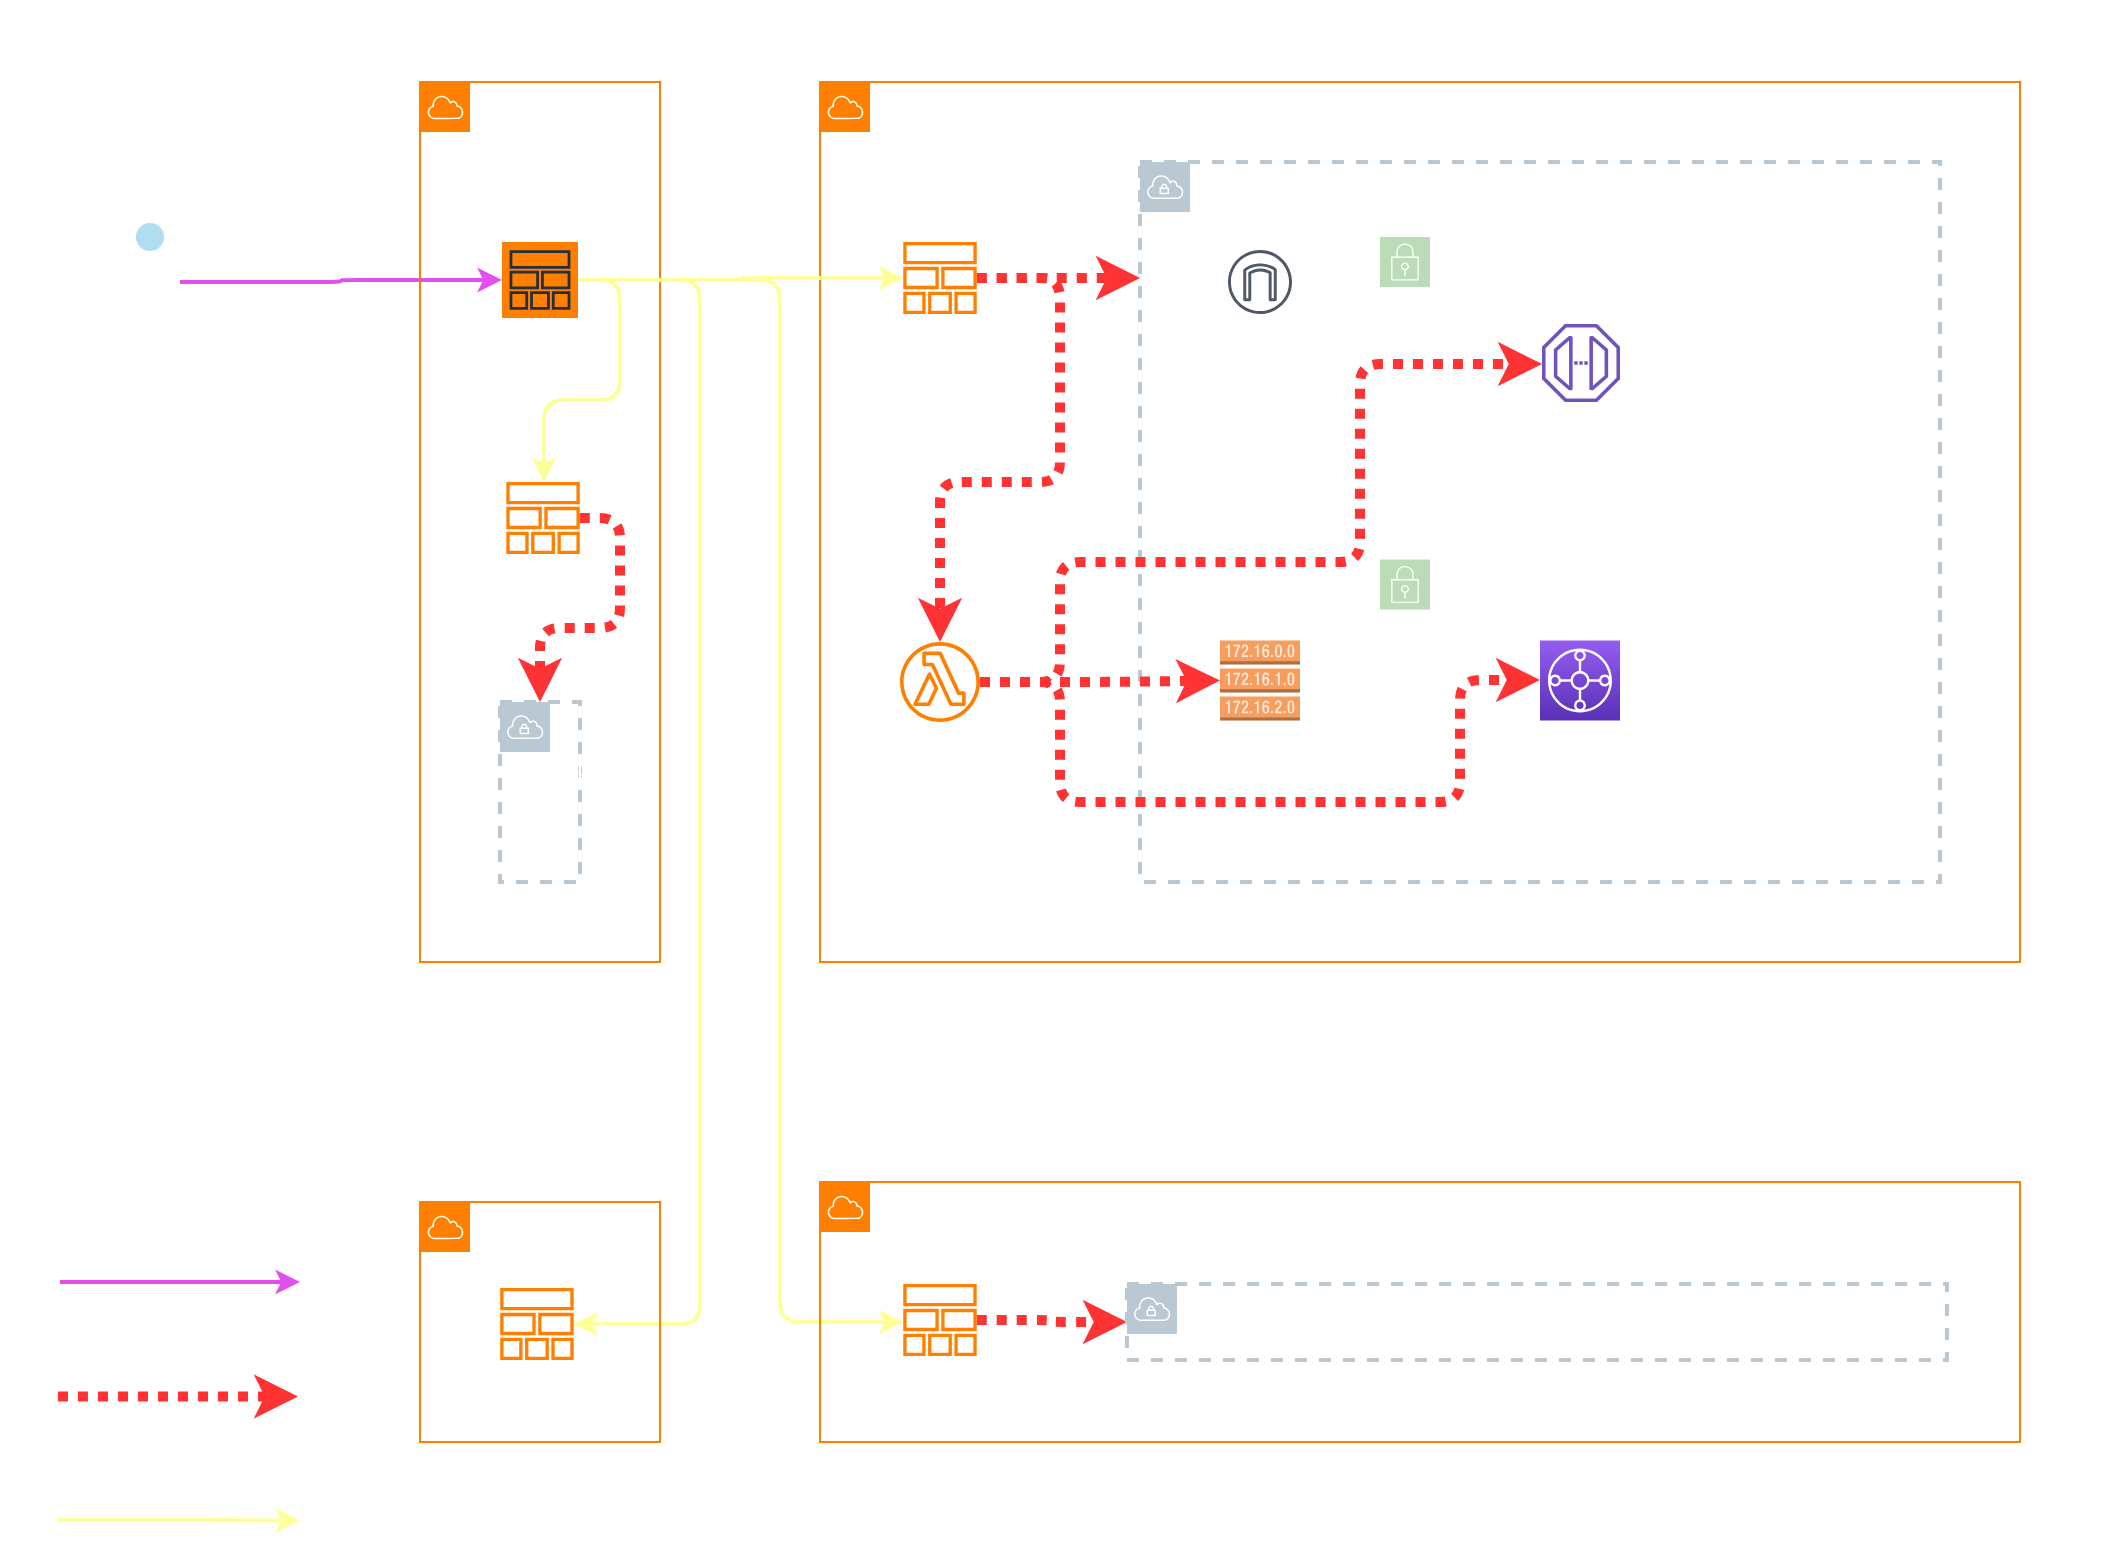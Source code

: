 <mxfile version="15.8.3" type="github">
  <diagram id="DrTqJjK6d3gF3iNOTBpp" name="Page-1">
    <mxGraphModel dx="2893" dy="1003" grid="1" gridSize="10" guides="1" tooltips="1" connect="1" arrows="1" fold="1" page="1" pageScale="1" pageWidth="827" pageHeight="1169" background="none" math="0" shadow="0">
      <root>
        <mxCell id="0" />
        <mxCell id="1" parent="0" />
        <mxCell id="hdHgUt77KuXDVtCETtdb-16" value="Private Subnets" style="points=[[0,0],[0.25,0],[0.5,0],[0.75,0],[1,0],[1,0.25],[1,0.5],[1,0.75],[1,1],[0.75,1],[0.5,1],[0.25,1],[0,1],[0,0.75],[0,0.5],[0,0.25]];outlineConnect=0;gradientColor=none;html=1;whiteSpace=wrap;fontSize=12;fontStyle=0;shape=mxgraph.aws4.group;grIcon=mxgraph.aws4.group_security_group;grStroke=0;strokeColor=#248814;fillColor=#FFFFFF;verticalAlign=top;align=left;spacingLeft=30;fontColor=#FFFFFF;dashed=0;rounded=0;shadow=0;sketch=0;opacity=30;" vertex="1" parent="1">
          <mxGeometry x="640" y="237.5" width="240" height="122.5" as="geometry" />
        </mxCell>
        <mxCell id="hdHgUt77KuXDVtCETtdb-20" value="Private Subnets" style="points=[[0,0],[0.25,0],[0.5,0],[0.75,0],[1,0],[1,0.25],[1,0.5],[1,0.75],[1,1],[0.75,1],[0.5,1],[0.25,1],[0,1],[0,0.75],[0,0.5],[0,0.25]];outlineConnect=0;gradientColor=none;html=1;whiteSpace=wrap;fontSize=12;fontStyle=0;shape=mxgraph.aws4.group;grIcon=mxgraph.aws4.group_security_group;grStroke=0;strokeColor=#248814;fillColor=#FFFFFF;verticalAlign=top;align=left;spacingLeft=30;fontColor=#FFFFFF;dashed=0;rounded=0;shadow=0;sketch=0;opacity=30;" vertex="1" parent="1">
          <mxGeometry x="640" y="398.75" width="240" height="122.5" as="geometry" />
        </mxCell>
        <mxCell id="hdHgUt77KuXDVtCETtdb-2" value="Tokyo" style="points=[[0,0],[0.25,0],[0.5,0],[0.75,0],[1,0],[1,0.25],[1,0.5],[1,0.75],[1,1],[0.75,1],[0.5,1],[0.25,1],[0,1],[0,0.75],[0,0.5],[0,0.25]];outlineConnect=0;html=1;whiteSpace=wrap;fontSize=20;fontStyle=0;shape=mxgraph.aws4.group;grIcon=mxgraph.aws4.group_region;strokeColor=#FFFFFF;fillColor=none;verticalAlign=top;align=left;spacingLeft=30;fontColor=#FFFFFF;" vertex="1" parent="1">
          <mxGeometry x="120" y="120" width="880" height="520" as="geometry" />
        </mxCell>
        <mxCell id="hdHgUt77KuXDVtCETtdb-9" value="WorkLoad Account" style="points=[[0,0],[0.25,0],[0.5,0],[0.75,0],[1,0],[1,0.25],[1,0.5],[1,0.75],[1,1],[0.75,1],[0.5,1],[0.25,1],[0,1],[0,0.75],[0,0.5],[0,0.25]];outlineConnect=0;gradientColor=none;html=1;whiteSpace=wrap;fontSize=12;fontStyle=0;shape=mxgraph.aws4.group;grIcon=mxgraph.aws4.group_aws_cloud;strokeColor=#FF8000;fillColor=none;verticalAlign=top;align=left;spacingLeft=30;fontColor=#FFFFFF;dashed=0;rounded=0;sketch=0;" vertex="1" parent="1">
          <mxGeometry x="360" y="160" width="600" height="440" as="geometry" />
        </mxCell>
        <mxCell id="hdHgUt77KuXDVtCETtdb-1" value="WorkLoad VPC" style="points=[[0,0],[0.25,0],[0.5,0],[0.75,0],[1,0],[1,0.25],[1,0.5],[1,0.75],[1,1],[0.75,1],[0.5,1],[0.25,1],[0,1],[0,0.75],[0,0.5],[0,0.25]];outlineConnect=0;html=1;whiteSpace=wrap;fontSize=12;fontStyle=0;shape=mxgraph.aws4.group;grIcon=mxgraph.aws4.group_vpc;strokeColor=#BAC8D3;fillColor=none;verticalAlign=top;align=left;spacingLeft=30;fontColor=#FFFFFF;dashed=1;strokeWidth=2;" vertex="1" parent="1">
          <mxGeometry x="520" y="200" width="400" height="360" as="geometry" />
        </mxCell>
        <mxCell id="hdHgUt77KuXDVtCETtdb-3" value="&lt;font color=&quot;#ffffff&quot; style=&quot;font-size: 20px;&quot;&gt;&lt;span style=&quot;font-family: &amp;quot;amazon ember&amp;quot;; font-size: 20px;&quot;&gt;Singapore&lt;/span&gt;&lt;/font&gt;" style="points=[[0,0],[0.25,0],[0.5,0],[0.75,0],[1,0],[1,0.25],[1,0.5],[1,0.75],[1,1],[0.75,1],[0.5,1],[0.25,1],[0,1],[0,0.75],[0,0.5],[0,0.25]];outlineConnect=0;html=1;whiteSpace=wrap;fontSize=20;fontStyle=0;shape=mxgraph.aws4.group;grIcon=mxgraph.aws4.group_region;strokeColor=#FFFFFF;fillColor=none;verticalAlign=top;align=left;spacingLeft=30;fontColor=#FFFFFF;" vertex="1" parent="1">
          <mxGeometry x="120" y="680" width="880" height="200" as="geometry" />
        </mxCell>
        <mxCell id="hdHgUt77KuXDVtCETtdb-24" style="edgeStyle=orthogonalEdgeStyle;curved=0;rounded=1;sketch=0;orthogonalLoop=1;jettySize=auto;html=1;fontSize=12;fontColor=#FFFFFF;strokeColor=#E34FEE;strokeWidth=2;" edge="1" parent="1" source="hdHgUt77KuXDVtCETtdb-5" target="hdHgUt77KuXDVtCETtdb-8">
          <mxGeometry relative="1" as="geometry" />
        </mxCell>
        <mxCell id="hdHgUt77KuXDVtCETtdb-5" value="Actor" style="shape=umlActor;verticalLabelPosition=bottom;verticalAlign=top;html=1;outlineConnect=0;rounded=0;sketch=0;fontSize=20;fontColor=#FFFFFF;strokeColor=#FFFFFF;fillColor=#B1DDF0;" vertex="1" parent="1">
          <mxGeometry x="10" y="230" width="30" height="60" as="geometry" />
        </mxCell>
        <mxCell id="hdHgUt77KuXDVtCETtdb-25" style="edgeStyle=orthogonalEdgeStyle;curved=0;rounded=1;sketch=0;orthogonalLoop=1;jettySize=auto;html=1;fontSize=12;fontColor=#FFFFFF;strokeColor=#FF3333;strokeWidth=5;dashed=1;dashPattern=1 1;" edge="1" parent="1" source="hdHgUt77KuXDVtCETtdb-6" target="hdHgUt77KuXDVtCETtdb-1">
          <mxGeometry relative="1" as="geometry">
            <Array as="points">
              <mxPoint x="500" y="258" />
              <mxPoint x="500" y="258" />
            </Array>
          </mxGeometry>
        </mxCell>
        <mxCell id="hdHgUt77KuXDVtCETtdb-27" style="edgeStyle=orthogonalEdgeStyle;curved=0;rounded=1;sketch=0;orthogonalLoop=1;jettySize=auto;html=1;fontSize=12;fontColor=#FFFFFF;strokeColor=#FF3333;strokeWidth=5;dashed=1;dashPattern=1 1;" edge="1" parent="1" source="hdHgUt77KuXDVtCETtdb-6" target="hdHgUt77KuXDVtCETtdb-13">
          <mxGeometry relative="1" as="geometry">
            <Array as="points">
              <mxPoint x="480" y="258" />
              <mxPoint x="480" y="360" />
              <mxPoint x="420" y="360" />
            </Array>
          </mxGeometry>
        </mxCell>
        <mxCell id="hdHgUt77KuXDVtCETtdb-6" value="CF Stack" style="sketch=0;outlineConnect=0;fontColor=#FFFFFF;gradientColor=none;fillColor=#FF8000;strokeColor=none;dashed=0;verticalLabelPosition=bottom;verticalAlign=top;align=center;html=1;fontSize=12;fontStyle=0;aspect=fixed;pointerEvents=1;shape=mxgraph.aws4.stack;rounded=0;" vertex="1" parent="1">
          <mxGeometry x="401.53" y="240" width="36.95" height="36" as="geometry" />
        </mxCell>
        <mxCell id="hdHgUt77KuXDVtCETtdb-7" value="SS Account" style="points=[[0,0],[0.25,0],[0.5,0],[0.75,0],[1,0],[1,0.25],[1,0.5],[1,0.75],[1,1],[0.75,1],[0.5,1],[0.25,1],[0,1],[0,0.75],[0,0.5],[0,0.25]];outlineConnect=0;gradientColor=none;html=1;whiteSpace=wrap;fontSize=12;fontStyle=0;shape=mxgraph.aws4.group;grIcon=mxgraph.aws4.group_aws_cloud;strokeColor=#FF8000;fillColor=none;verticalAlign=top;align=left;spacingLeft=30;fontColor=#FFFFFF;dashed=0;rounded=0;sketch=0;" vertex="1" parent="1">
          <mxGeometry x="160" y="160" width="120" height="440" as="geometry" />
        </mxCell>
        <mxCell id="hdHgUt77KuXDVtCETtdb-23" style="edgeStyle=orthogonalEdgeStyle;curved=0;rounded=1;sketch=0;orthogonalLoop=1;jettySize=auto;html=1;fontSize=12;fontColor=#FFFFFF;strokeColor=#FFFF99;strokeWidth=2;" edge="1" parent="1" source="hdHgUt77KuXDVtCETtdb-8" target="hdHgUt77KuXDVtCETtdb-6">
          <mxGeometry relative="1" as="geometry" />
        </mxCell>
        <mxCell id="hdHgUt77KuXDVtCETtdb-31" value="Create Stack" style="edgeLabel;html=1;align=center;verticalAlign=middle;resizable=0;points=[];fontSize=12;fontColor=#FFFFFF;labelBackgroundColor=none;" vertex="1" connectable="0" parent="hdHgUt77KuXDVtCETtdb-23">
          <mxGeometry x="-0.181" y="-1" relative="1" as="geometry">
            <mxPoint x="14" y="-10" as="offset" />
          </mxGeometry>
        </mxCell>
        <mxCell id="hdHgUt77KuXDVtCETtdb-33" style="edgeStyle=orthogonalEdgeStyle;curved=0;rounded=1;sketch=0;orthogonalLoop=1;jettySize=auto;html=1;fontSize=12;fontColor=#FFFFFF;strokeColor=#FFFF99;strokeWidth=2;" edge="1" parent="1" source="hdHgUt77KuXDVtCETtdb-8" target="hdHgUt77KuXDVtCETtdb-32">
          <mxGeometry relative="1" as="geometry">
            <Array as="points">
              <mxPoint x="340" y="259" />
              <mxPoint x="340" y="780" />
            </Array>
          </mxGeometry>
        </mxCell>
        <mxCell id="hdHgUt77KuXDVtCETtdb-38" style="edgeStyle=orthogonalEdgeStyle;curved=0;rounded=1;sketch=0;orthogonalLoop=1;jettySize=auto;html=1;fontSize=12;fontColor=#FFFFFF;strokeColor=#FFFF99;strokeWidth=2;" edge="1" parent="1" source="hdHgUt77KuXDVtCETtdb-8" target="hdHgUt77KuXDVtCETtdb-37">
          <mxGeometry relative="1" as="geometry">
            <Array as="points">
              <mxPoint x="260" y="259" />
              <mxPoint x="260" y="319" />
              <mxPoint x="222" y="319" />
            </Array>
          </mxGeometry>
        </mxCell>
        <mxCell id="hdHgUt77KuXDVtCETtdb-44" style="edgeStyle=orthogonalEdgeStyle;curved=0;rounded=1;sketch=0;orthogonalLoop=1;jettySize=auto;html=1;fontSize=12;fontColor=#FFFFFF;strokeColor=#FFFF99;strokeWidth=2;" edge="1" parent="1" source="hdHgUt77KuXDVtCETtdb-8" target="hdHgUt77KuXDVtCETtdb-43">
          <mxGeometry relative="1" as="geometry">
            <Array as="points">
              <mxPoint x="300" y="259" />
              <mxPoint x="300" y="781" />
            </Array>
          </mxGeometry>
        </mxCell>
        <mxCell id="hdHgUt77KuXDVtCETtdb-8" value="Stack Set" style="sketch=0;outlineConnect=0;fontColor=#FFFFFF;gradientColor=none;strokeColor=#232F3E;fillColor=#FF8000;dashed=0;verticalLabelPosition=bottom;verticalAlign=top;align=center;html=1;fontSize=12;fontStyle=0;aspect=fixed;shape=mxgraph.aws4.resourceIcon;resIcon=mxgraph.aws4.stack;rounded=0;" vertex="1" parent="1">
          <mxGeometry x="201" y="240" width="38" height="38" as="geometry" />
        </mxCell>
        <mxCell id="hdHgUt77KuXDVtCETtdb-28" style="edgeStyle=orthogonalEdgeStyle;curved=0;rounded=1;sketch=0;orthogonalLoop=1;jettySize=auto;html=1;entryX=0;entryY=0.5;entryDx=0;entryDy=0;entryPerimeter=0;fontSize=12;fontColor=#FFFFFF;strokeColor=#FF3333;strokeWidth=5;dashed=1;dashPattern=1 1;" edge="1" parent="1" source="hdHgUt77KuXDVtCETtdb-13" target="hdHgUt77KuXDVtCETtdb-18">
          <mxGeometry relative="1" as="geometry" />
        </mxCell>
        <mxCell id="hdHgUt77KuXDVtCETtdb-29" style="edgeStyle=orthogonalEdgeStyle;curved=0;rounded=1;sketch=0;orthogonalLoop=1;jettySize=auto;html=1;fontSize=12;fontColor=#FFFFFF;strokeColor=#FF3333;strokeWidth=5;dashed=1;dashPattern=1 1;" edge="1" parent="1" source="hdHgUt77KuXDVtCETtdb-13" target="hdHgUt77KuXDVtCETtdb-19">
          <mxGeometry relative="1" as="geometry">
            <Array as="points">
              <mxPoint x="480" y="460" />
              <mxPoint x="480" y="520" />
              <mxPoint x="680" y="520" />
              <mxPoint x="680" y="459" />
            </Array>
          </mxGeometry>
        </mxCell>
        <mxCell id="hdHgUt77KuXDVtCETtdb-30" style="edgeStyle=orthogonalEdgeStyle;curved=0;rounded=1;sketch=0;orthogonalLoop=1;jettySize=auto;html=1;fontSize=12;fontColor=#FFFFFF;strokeColor=#FF3333;strokeWidth=5;dashed=1;dashPattern=1 1;" edge="1" parent="1" source="hdHgUt77KuXDVtCETtdb-13" target="hdHgUt77KuXDVtCETtdb-21">
          <mxGeometry relative="1" as="geometry">
            <Array as="points">
              <mxPoint x="480" y="460" />
              <mxPoint x="480" y="400" />
              <mxPoint x="630" y="400" />
              <mxPoint x="630" y="301" />
            </Array>
          </mxGeometry>
        </mxCell>
        <mxCell id="hdHgUt77KuXDVtCETtdb-13" value="Lambda" style="sketch=0;outlineConnect=0;fontColor=#FFFFFF;gradientColor=none;fillColor=#FF8000;strokeColor=none;dashed=0;verticalLabelPosition=bottom;verticalAlign=top;align=center;html=1;fontSize=12;fontStyle=0;aspect=fixed;pointerEvents=1;shape=mxgraph.aws4.lambda_function;rounded=0;" vertex="1" parent="1">
          <mxGeometry x="400" y="440" width="40" height="40" as="geometry" />
        </mxCell>
        <mxCell id="hdHgUt77KuXDVtCETtdb-17" value="Internet&#xa;gateway" style="sketch=0;outlineConnect=0;fontColor=#FFFFFF;gradientColor=none;strokeColor=#232F3E;fillColor=#ffffff;dashed=0;verticalLabelPosition=bottom;verticalAlign=top;align=center;html=1;fontSize=12;fontStyle=0;aspect=fixed;shape=mxgraph.aws4.resourceIcon;resIcon=mxgraph.aws4.internet_gateway;rounded=0;shadow=0;opacity=80;" vertex="1" parent="1">
          <mxGeometry x="560" y="240" width="40" height="40" as="geometry" />
        </mxCell>
        <mxCell id="hdHgUt77KuXDVtCETtdb-18" value="Route table" style="outlineConnect=0;dashed=0;verticalLabelPosition=bottom;verticalAlign=top;align=center;html=1;shape=mxgraph.aws3.route_table;fillColor=#F58536;gradientColor=none;rounded=0;shadow=0;sketch=0;fontSize=12;fontColor=#FFFFFF;strokeColor=#FFFFFF;strokeWidth=3;opacity=80;" vertex="1" parent="1">
          <mxGeometry x="560" y="439.25" width="40" height="40" as="geometry" />
        </mxCell>
        <mxCell id="hdHgUt77KuXDVtCETtdb-19" value="&lt;font color=&quot;#ffffff&quot;&gt;TGW Attachment&lt;/font&gt;" style="sketch=0;points=[[0,0,0],[0.25,0,0],[0.5,0,0],[0.75,0,0],[1,0,0],[0,1,0],[0.25,1,0],[0.5,1,0],[0.75,1,0],[1,1,0],[0,0.25,0],[0,0.5,0],[0,0.75,0],[1,0.25,0],[1,0.5,0],[1,0.75,0]];outlineConnect=0;fontColor=#232F3E;gradientColor=#945DF2;gradientDirection=north;fillColor=#5A30B5;strokeColor=#ffffff;dashed=0;verticalLabelPosition=bottom;verticalAlign=top;align=center;html=1;fontSize=12;fontStyle=0;aspect=fixed;shape=mxgraph.aws4.resourceIcon;resIcon=mxgraph.aws4.transit_gateway;rounded=0;" vertex="1" parent="1">
          <mxGeometry x="720" y="439.25" width="40" height="40" as="geometry" />
        </mxCell>
        <mxCell id="hdHgUt77KuXDVtCETtdb-21" value="End point" style="sketch=0;outlineConnect=0;fontColor=#FFFFFF;gradientColor=none;fillColor=#4D27AA;strokeColor=none;dashed=0;verticalLabelPosition=bottom;verticalAlign=top;align=center;html=1;fontSize=12;fontStyle=0;aspect=fixed;pointerEvents=1;shape=mxgraph.aws4.endpoint;rounded=0;shadow=0;opacity=80;" vertex="1" parent="1">
          <mxGeometry x="721" y="281" width="39" height="39" as="geometry" />
        </mxCell>
        <mxCell id="hdHgUt77KuXDVtCETtdb-35" style="edgeStyle=orthogonalEdgeStyle;curved=0;rounded=1;sketch=0;orthogonalLoop=1;jettySize=auto;html=1;entryX=0;entryY=0.5;entryDx=0;entryDy=0;dashed=1;dashPattern=1 1;fontSize=12;fontColor=#FFFFFF;strokeColor=#FF3333;strokeWidth=5;" edge="1" parent="1" source="hdHgUt77KuXDVtCETtdb-32" target="hdHgUt77KuXDVtCETtdb-34">
          <mxGeometry relative="1" as="geometry" />
        </mxCell>
        <mxCell id="hdHgUt77KuXDVtCETtdb-32" value="CF Stack" style="sketch=0;outlineConnect=0;fontColor=#FFFFFF;gradientColor=none;fillColor=#FF8000;strokeColor=none;dashed=0;verticalLabelPosition=bottom;verticalAlign=top;align=center;html=1;fontSize=12;fontStyle=0;aspect=fixed;pointerEvents=1;shape=mxgraph.aws4.stack;rounded=0;" vertex="1" parent="1">
          <mxGeometry x="401.52" y="761" width="36.95" height="36" as="geometry" />
        </mxCell>
        <mxCell id="hdHgUt77KuXDVtCETtdb-34" value="WorkLoad VPC" style="points=[[0,0],[0.25,0],[0.5,0],[0.75,0],[1,0],[1,0.25],[1,0.5],[1,0.75],[1,1],[0.75,1],[0.5,1],[0.25,1],[0,1],[0,0.75],[0,0.5],[0,0.25]];outlineConnect=0;html=1;whiteSpace=wrap;fontSize=12;fontStyle=0;shape=mxgraph.aws4.group;grIcon=mxgraph.aws4.group_vpc;strokeColor=#BAC8D3;fillColor=none;verticalAlign=top;align=left;spacingLeft=30;fontColor=#FFFFFF;dashed=1;strokeWidth=2;" vertex="1" parent="1">
          <mxGeometry x="513.47" y="761" width="410" height="38" as="geometry" />
        </mxCell>
        <mxCell id="hdHgUt77KuXDVtCETtdb-36" value="" style="points=[[0,0],[0.25,0],[0.5,0],[0.75,0],[1,0],[1,0.25],[1,0.5],[1,0.75],[1,1],[0.75,1],[0.5,1],[0.25,1],[0,1],[0,0.75],[0,0.5],[0,0.25]];outlineConnect=0;html=1;whiteSpace=wrap;fontSize=12;fontStyle=0;shape=mxgraph.aws4.group;grIcon=mxgraph.aws4.group_vpc;strokeColor=#BAC8D3;fillColor=none;verticalAlign=top;align=left;spacingLeft=30;fontColor=#FFFFFF;dashed=1;strokeWidth=2;" vertex="1" parent="1">
          <mxGeometry x="200" y="470" width="40" height="90" as="geometry" />
        </mxCell>
        <mxCell id="hdHgUt77KuXDVtCETtdb-39" style="edgeStyle=orthogonalEdgeStyle;curved=0;rounded=1;sketch=0;orthogonalLoop=1;jettySize=auto;html=1;entryX=0.5;entryY=0;entryDx=0;entryDy=0;dashed=1;dashPattern=1 1;fontSize=12;fontColor=#FFFFFF;strokeColor=#FF3333;strokeWidth=5;" edge="1" parent="1" source="hdHgUt77KuXDVtCETtdb-37" target="hdHgUt77KuXDVtCETtdb-36">
          <mxGeometry relative="1" as="geometry">
            <Array as="points">
              <mxPoint x="260" y="378" />
              <mxPoint x="260" y="433" />
              <mxPoint x="220" y="433" />
            </Array>
          </mxGeometry>
        </mxCell>
        <mxCell id="hdHgUt77KuXDVtCETtdb-37" value="CF Stack" style="sketch=0;outlineConnect=0;fontColor=#FFFFFF;gradientColor=none;fillColor=#FF8000;strokeColor=none;dashed=0;verticalLabelPosition=bottom;verticalAlign=top;align=center;html=1;fontSize=12;fontStyle=0;aspect=fixed;pointerEvents=1;shape=mxgraph.aws4.stack;rounded=0;" vertex="1" parent="1">
          <mxGeometry x="203.05" y="360" width="36.95" height="36" as="geometry" />
        </mxCell>
        <mxCell id="hdHgUt77KuXDVtCETtdb-40" value="SS VPC" style="text;html=1;strokeColor=none;fillColor=none;align=center;verticalAlign=middle;whiteSpace=wrap;rounded=0;shadow=0;dashed=1;labelBackgroundColor=none;sketch=0;fontSize=12;fontColor=#FFFFFF;opacity=80;" vertex="1" parent="1">
          <mxGeometry x="203.05" y="491.25" width="60" height="30" as="geometry" />
        </mxCell>
        <mxCell id="hdHgUt77KuXDVtCETtdb-41" value="WorkLoad Account" style="points=[[0,0],[0.25,0],[0.5,0],[0.75,0],[1,0],[1,0.25],[1,0.5],[1,0.75],[1,1],[0.75,1],[0.5,1],[0.25,1],[0,1],[0,0.75],[0,0.5],[0,0.25]];outlineConnect=0;gradientColor=none;html=1;whiteSpace=wrap;fontSize=12;fontStyle=0;shape=mxgraph.aws4.group;grIcon=mxgraph.aws4.group_aws_cloud;strokeColor=#FF8000;fillColor=none;verticalAlign=top;align=left;spacingLeft=30;fontColor=#FFFFFF;dashed=0;rounded=0;sketch=0;" vertex="1" parent="1">
          <mxGeometry x="360" y="710" width="600" height="130" as="geometry" />
        </mxCell>
        <mxCell id="hdHgUt77KuXDVtCETtdb-42" value="SS Account" style="points=[[0,0],[0.25,0],[0.5,0],[0.75,0],[1,0],[1,0.25],[1,0.5],[1,0.75],[1,1],[0.75,1],[0.5,1],[0.25,1],[0,1],[0,0.75],[0,0.5],[0,0.25]];outlineConnect=0;gradientColor=none;html=1;whiteSpace=wrap;fontSize=12;fontStyle=0;shape=mxgraph.aws4.group;grIcon=mxgraph.aws4.group_aws_cloud;strokeColor=#FF8000;fillColor=none;verticalAlign=top;align=left;spacingLeft=30;fontColor=#FFFFFF;dashed=0;rounded=0;sketch=0;" vertex="1" parent="1">
          <mxGeometry x="160" y="720" width="120" height="120" as="geometry" />
        </mxCell>
        <mxCell id="hdHgUt77KuXDVtCETtdb-43" value="CF Stack" style="sketch=0;outlineConnect=0;fontColor=#FFFFFF;gradientColor=none;fillColor=#FF8000;strokeColor=none;dashed=0;verticalLabelPosition=bottom;verticalAlign=top;align=center;html=1;fontSize=12;fontStyle=0;aspect=fixed;pointerEvents=1;shape=mxgraph.aws4.stack;rounded=0;" vertex="1" parent="1">
          <mxGeometry x="200.0" y="763" width="36.95" height="36" as="geometry" />
        </mxCell>
        <mxCell id="hdHgUt77KuXDVtCETtdb-45" style="edgeStyle=orthogonalEdgeStyle;curved=0;rounded=1;sketch=0;orthogonalLoop=1;jettySize=auto;html=1;fontSize=12;fontColor=#FFFFFF;strokeColor=#FF3333;strokeWidth=5;dashed=1;dashPattern=1 1;" edge="1" parent="1">
          <mxGeometry relative="1" as="geometry">
            <mxPoint x="-21" y="817.25" as="sourcePoint" />
            <mxPoint x="99" y="817.25" as="targetPoint" />
            <Array as="points">
              <mxPoint x="-11" y="817.25" />
              <mxPoint x="-11" y="817.25" />
            </Array>
          </mxGeometry>
        </mxCell>
        <mxCell id="hdHgUt77KuXDVtCETtdb-46" style="edgeStyle=orthogonalEdgeStyle;curved=0;rounded=1;sketch=0;orthogonalLoop=1;jettySize=auto;html=1;fontSize=12;fontColor=#FFFFFF;strokeColor=#FFFF99;strokeWidth=2;" edge="1" parent="1">
          <mxGeometry relative="1" as="geometry">
            <mxPoint x="-21" y="879" as="sourcePoint" />
            <mxPoint x="100" y="879.25" as="targetPoint" />
            <Array as="points">
              <mxPoint x="29" y="879" />
              <mxPoint x="29" y="879" />
            </Array>
          </mxGeometry>
        </mxCell>
        <mxCell id="hdHgUt77KuXDVtCETtdb-47" value="Create Resource" style="text;html=1;strokeColor=none;fillColor=none;align=center;verticalAlign=middle;whiteSpace=wrap;rounded=0;shadow=0;dashed=1;labelBackgroundColor=none;sketch=0;fontSize=12;fontColor=#FFFFFF;opacity=80;" vertex="1" parent="1">
          <mxGeometry x="-50" y="789.25" width="150" height="30" as="geometry" />
        </mxCell>
        <mxCell id="hdHgUt77KuXDVtCETtdb-48" value="Create CF Stack" style="text;html=1;strokeColor=none;fillColor=none;align=center;verticalAlign=middle;whiteSpace=wrap;rounded=0;shadow=0;dashed=1;labelBackgroundColor=none;sketch=0;fontSize=12;fontColor=#FFFFFF;opacity=80;" vertex="1" parent="1">
          <mxGeometry x="-50" y="849.25" width="150" height="30" as="geometry" />
        </mxCell>
        <mxCell id="hdHgUt77KuXDVtCETtdb-49" style="edgeStyle=orthogonalEdgeStyle;curved=0;rounded=1;sketch=0;orthogonalLoop=1;jettySize=auto;html=1;fontSize=12;fontColor=#FFFFFF;strokeColor=#E34FEE;strokeWidth=2;" edge="1" parent="1">
          <mxGeometry relative="1" as="geometry">
            <mxPoint x="-20" y="760" as="sourcePoint" />
            <mxPoint x="100" y="760" as="targetPoint" />
            <Array as="points">
              <mxPoint x="30" y="760" />
              <mxPoint x="30" y="760" />
            </Array>
          </mxGeometry>
        </mxCell>
        <mxCell id="hdHgUt77KuXDVtCETtdb-51" value="Add Stack" style="text;html=1;strokeColor=none;fillColor=none;align=center;verticalAlign=middle;whiteSpace=wrap;rounded=0;shadow=0;dashed=1;labelBackgroundColor=none;sketch=0;fontSize=12;fontColor=#FFFFFF;opacity=80;" vertex="1" parent="1">
          <mxGeometry x="-50" y="731" width="150" height="30" as="geometry" />
        </mxCell>
      </root>
    </mxGraphModel>
  </diagram>
</mxfile>

